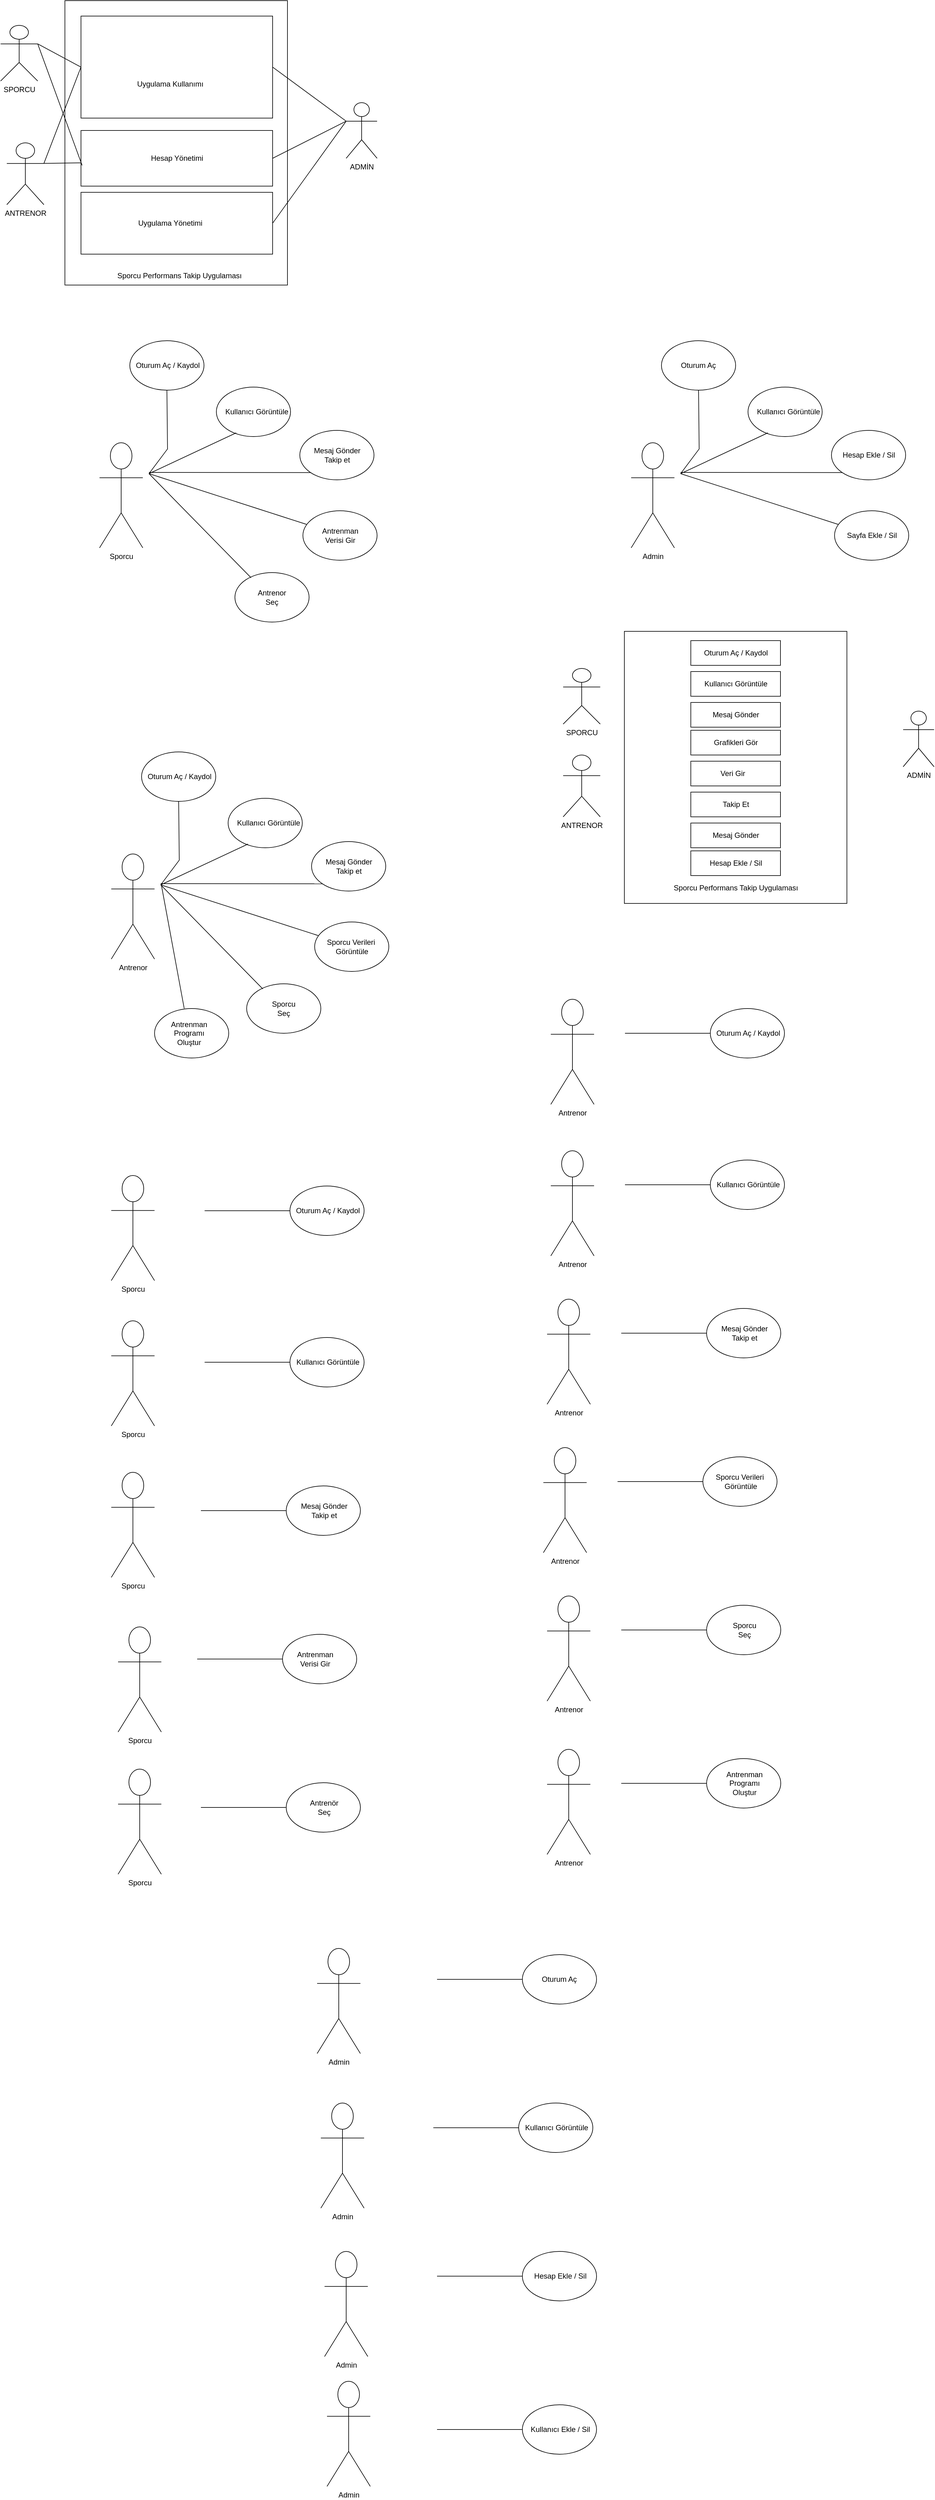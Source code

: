 <mxfile version="24.2.5" type="github">
  <diagram name="Sayfa -1" id="F9p8h_KPN2AIbbvUdC_e">
    <mxGraphModel dx="1050" dy="522" grid="1" gridSize="10" guides="1" tooltips="1" connect="1" arrows="1" fold="1" page="1" pageScale="1" pageWidth="827" pageHeight="1169" math="0" shadow="0">
      <root>
        <mxCell id="0" />
        <mxCell id="1" parent="0" />
        <mxCell id="TQ4YY_q4qZVOCzLpH_U3-81" value="" style="ellipse;whiteSpace=wrap;html=1;" parent="1" vertex="1">
          <mxGeometry x="449" y="935" width="120" height="80" as="geometry" />
        </mxCell>
        <mxCell id="TQ4YY_q4qZVOCzLpH_U3-1" value="SPORCU" style="shape=umlActor;verticalLabelPosition=bottom;verticalAlign=top;html=1;outlineConnect=0;" parent="1" vertex="1">
          <mxGeometry x="70" y="50" width="60" height="90" as="geometry" />
        </mxCell>
        <mxCell id="TQ4YY_q4qZVOCzLpH_U3-2" value="ADMİN" style="shape=umlActor;verticalLabelPosition=bottom;verticalAlign=top;html=1;outlineConnect=0;" parent="1" vertex="1">
          <mxGeometry x="629" y="175" width="50" height="90" as="geometry" />
        </mxCell>
        <mxCell id="TQ4YY_q4qZVOCzLpH_U3-3" value="ANTRENOR" style="shape=umlActor;verticalLabelPosition=bottom;verticalAlign=top;html=1;outlineConnect=0;" parent="1" vertex="1">
          <mxGeometry x="80" y="240" width="60" height="100" as="geometry" />
        </mxCell>
        <mxCell id="TQ4YY_q4qZVOCzLpH_U3-5" value="" style="rounded=0;whiteSpace=wrap;html=1;" parent="1" vertex="1">
          <mxGeometry x="174" y="10" width="360" height="460" as="geometry" />
        </mxCell>
        <mxCell id="TQ4YY_q4qZVOCzLpH_U3-11" value="" style="rounded=0;whiteSpace=wrap;html=1;" parent="1" vertex="1">
          <mxGeometry x="200" y="320" width="310" height="100" as="geometry" />
        </mxCell>
        <mxCell id="TQ4YY_q4qZVOCzLpH_U3-13" value="Sporcu Performans Takip Uygulaması" style="text;html=1;align=center;verticalAlign=middle;resizable=0;points=[];autosize=1;strokeColor=none;fillColor=none;" parent="1" vertex="1">
          <mxGeometry x="249" y="440" width="220" height="30" as="geometry" />
        </mxCell>
        <mxCell id="TQ4YY_q4qZVOCzLpH_U3-15" value="Uygulama Yönetimi" style="text;html=1;align=center;verticalAlign=middle;resizable=0;points=[];autosize=1;strokeColor=none;fillColor=none;" parent="1" vertex="1">
          <mxGeometry x="279" y="355" width="130" height="30" as="geometry" />
        </mxCell>
        <mxCell id="TQ4YY_q4qZVOCzLpH_U3-25" value="" style="rounded=0;whiteSpace=wrap;html=1;" parent="1" vertex="1">
          <mxGeometry x="200" y="220" width="310" height="90" as="geometry" />
        </mxCell>
        <mxCell id="TQ4YY_q4qZVOCzLpH_U3-26" value="" style="rounded=0;whiteSpace=wrap;html=1;" parent="1" vertex="1">
          <mxGeometry x="200" y="35" width="310" height="165" as="geometry" />
        </mxCell>
        <mxCell id="TQ4YY_q4qZVOCzLpH_U3-31" value="Uygulama Kullanımı" style="text;html=1;align=center;verticalAlign=middle;resizable=0;points=[];autosize=1;strokeColor=none;fillColor=none;" parent="1" vertex="1">
          <mxGeometry x="279" y="130" width="130" height="30" as="geometry" />
        </mxCell>
        <mxCell id="TQ4YY_q4qZVOCzLpH_U3-32" value="Hesap Yönetimi" style="text;html=1;align=center;verticalAlign=middle;resizable=0;points=[];autosize=1;strokeColor=none;fillColor=none;" parent="1" vertex="1">
          <mxGeometry x="300" y="250" width="110" height="30" as="geometry" />
        </mxCell>
        <mxCell id="TQ4YY_q4qZVOCzLpH_U3-34" value="SPORCU" style="shape=umlActor;verticalLabelPosition=bottom;verticalAlign=top;html=1;outlineConnect=0;" parent="1" vertex="1">
          <mxGeometry x="980" y="1090" width="60" height="90" as="geometry" />
        </mxCell>
        <mxCell id="TQ4YY_q4qZVOCzLpH_U3-35" value="ADMİN" style="shape=umlActor;verticalLabelPosition=bottom;verticalAlign=top;html=1;outlineConnect=0;" parent="1" vertex="1">
          <mxGeometry x="1530" y="1159" width="50" height="90" as="geometry" />
        </mxCell>
        <mxCell id="TQ4YY_q4qZVOCzLpH_U3-36" value="ANTRENOR" style="shape=umlActor;verticalLabelPosition=bottom;verticalAlign=top;html=1;outlineConnect=0;" parent="1" vertex="1">
          <mxGeometry x="980" y="1230" width="60" height="100" as="geometry" />
        </mxCell>
        <mxCell id="TQ4YY_q4qZVOCzLpH_U3-37" value="" style="rounded=0;whiteSpace=wrap;html=1;" parent="1" vertex="1">
          <mxGeometry x="1079" y="1030" width="360" height="440" as="geometry" />
        </mxCell>
        <mxCell id="TQ4YY_q4qZVOCzLpH_U3-38" value="" style="rounded=0;whiteSpace=wrap;html=1;" parent="1" vertex="1">
          <mxGeometry x="1186.5" y="1045" width="145" height="40" as="geometry" />
        </mxCell>
        <mxCell id="TQ4YY_q4qZVOCzLpH_U3-39" value="" style="rounded=0;whiteSpace=wrap;html=1;" parent="1" vertex="1">
          <mxGeometry x="1186.5" y="1095" width="145" height="40" as="geometry" />
        </mxCell>
        <mxCell id="TQ4YY_q4qZVOCzLpH_U3-40" value="" style="rounded=0;whiteSpace=wrap;html=1;" parent="1" vertex="1">
          <mxGeometry x="1186.5" y="1145" width="145" height="40" as="geometry" />
        </mxCell>
        <mxCell id="TQ4YY_q4qZVOCzLpH_U3-41" value="" style="rounded=0;whiteSpace=wrap;html=1;" parent="1" vertex="1">
          <mxGeometry x="1186.5" y="1385" width="145" height="40" as="geometry" />
        </mxCell>
        <mxCell id="TQ4YY_q4qZVOCzLpH_U3-42" value="Sporcu Performans Takip Uygulaması" style="text;html=1;align=center;verticalAlign=middle;resizable=0;points=[];autosize=1;strokeColor=none;fillColor=none;" parent="1" vertex="1">
          <mxGeometry x="1149" y="1430" width="220" height="30" as="geometry" />
        </mxCell>
        <mxCell id="TQ4YY_q4qZVOCzLpH_U3-43" value="Hesap Ekle / Sil" style="text;html=1;align=center;verticalAlign=middle;resizable=0;points=[];autosize=1;strokeColor=none;fillColor=none;" parent="1" vertex="1">
          <mxGeometry x="1204" y="1390" width="110" height="30" as="geometry" />
        </mxCell>
        <mxCell id="TQ4YY_q4qZVOCzLpH_U3-44" value="Mesaj Gönder" style="text;html=1;align=center;verticalAlign=middle;resizable=0;points=[];autosize=1;strokeColor=none;fillColor=none;" parent="1" vertex="1">
          <mxGeometry x="1209" y="1150" width="100" height="30" as="geometry" />
        </mxCell>
        <mxCell id="TQ4YY_q4qZVOCzLpH_U3-45" value="Kullanıcı Görüntüle" style="text;html=1;align=center;verticalAlign=middle;resizable=0;points=[];autosize=1;strokeColor=none;fillColor=none;" parent="1" vertex="1">
          <mxGeometry x="1194" y="1100" width="130" height="30" as="geometry" />
        </mxCell>
        <mxCell id="TQ4YY_q4qZVOCzLpH_U3-46" value="Oturum Aç / Kaydol" style="text;html=1;align=center;verticalAlign=middle;resizable=0;points=[];autosize=1;strokeColor=none;fillColor=none;" parent="1" vertex="1">
          <mxGeometry x="1194" y="1050" width="130" height="30" as="geometry" />
        </mxCell>
        <mxCell id="TQ4YY_q4qZVOCzLpH_U3-48" value="" style="rounded=0;whiteSpace=wrap;html=1;" parent="1" vertex="1">
          <mxGeometry x="1186.5" y="1340" width="145" height="40" as="geometry" />
        </mxCell>
        <mxCell id="TQ4YY_q4qZVOCzLpH_U3-49" value="" style="rounded=0;whiteSpace=wrap;html=1;" parent="1" vertex="1">
          <mxGeometry x="1186.5" y="1290" width="145" height="40" as="geometry" />
        </mxCell>
        <mxCell id="TQ4YY_q4qZVOCzLpH_U3-50" value="" style="rounded=0;whiteSpace=wrap;html=1;" parent="1" vertex="1">
          <mxGeometry x="1186.5" y="1240" width="145" height="40" as="geometry" />
        </mxCell>
        <mxCell id="TQ4YY_q4qZVOCzLpH_U3-51" value="" style="rounded=0;whiteSpace=wrap;html=1;" parent="1" vertex="1">
          <mxGeometry x="1186.5" y="1190" width="145" height="40" as="geometry" />
        </mxCell>
        <mxCell id="TQ4YY_q4qZVOCzLpH_U3-52" value="Grafikleri Gör" style="text;html=1;align=center;verticalAlign=middle;resizable=0;points=[];autosize=1;strokeColor=none;fillColor=none;" parent="1" vertex="1">
          <mxGeometry x="1214" y="1195" width="90" height="30" as="geometry" />
        </mxCell>
        <mxCell id="TQ4YY_q4qZVOCzLpH_U3-53" value="Veri Gir" style="text;html=1;align=center;verticalAlign=middle;resizable=0;points=[];autosize=1;strokeColor=none;fillColor=none;" parent="1" vertex="1">
          <mxGeometry x="1224" y="1245" width="60" height="30" as="geometry" />
        </mxCell>
        <mxCell id="TQ4YY_q4qZVOCzLpH_U3-54" value="Takip Et" style="text;html=1;align=center;verticalAlign=middle;resizable=0;points=[];autosize=1;strokeColor=none;fillColor=none;" parent="1" vertex="1">
          <mxGeometry x="1224" y="1295" width="70" height="30" as="geometry" />
        </mxCell>
        <mxCell id="TQ4YY_q4qZVOCzLpH_U3-55" value="Mesaj Gönder" style="text;html=1;align=center;verticalAlign=middle;resizable=0;points=[];autosize=1;strokeColor=none;fillColor=none;" parent="1" vertex="1">
          <mxGeometry x="1209" y="1345" width="100" height="30" as="geometry" />
        </mxCell>
        <mxCell id="TQ4YY_q4qZVOCzLpH_U3-58" value="" style="endArrow=none;html=1;rounded=0;exitX=0;exitY=0.333;exitDx=0;exitDy=0;exitPerimeter=0;entryX=1;entryY=0.5;entryDx=0;entryDy=0;" parent="1" source="TQ4YY_q4qZVOCzLpH_U3-2" target="TQ4YY_q4qZVOCzLpH_U3-26" edge="1">
          <mxGeometry width="50" height="50" relative="1" as="geometry">
            <mxPoint x="680" y="270" as="sourcePoint" />
            <mxPoint x="730" y="220" as="targetPoint" />
          </mxGeometry>
        </mxCell>
        <mxCell id="TQ4YY_q4qZVOCzLpH_U3-63" value="" style="endArrow=none;html=1;rounded=0;exitX=0;exitY=0.333;exitDx=0;exitDy=0;exitPerimeter=0;entryX=1;entryY=0.5;entryDx=0;entryDy=0;" parent="1" source="TQ4YY_q4qZVOCzLpH_U3-2" target="TQ4YY_q4qZVOCzLpH_U3-25" edge="1">
          <mxGeometry width="50" height="50" relative="1" as="geometry">
            <mxPoint x="690" y="280" as="sourcePoint" />
            <mxPoint x="740" y="230" as="targetPoint" />
          </mxGeometry>
        </mxCell>
        <mxCell id="TQ4YY_q4qZVOCzLpH_U3-64" value="" style="endArrow=none;html=1;rounded=0;exitX=0;exitY=0.333;exitDx=0;exitDy=0;exitPerimeter=0;entryX=1;entryY=0.5;entryDx=0;entryDy=0;" parent="1" source="TQ4YY_q4qZVOCzLpH_U3-2" target="TQ4YY_q4qZVOCzLpH_U3-11" edge="1">
          <mxGeometry width="50" height="50" relative="1" as="geometry">
            <mxPoint x="700" y="290" as="sourcePoint" />
            <mxPoint x="750" y="240" as="targetPoint" />
          </mxGeometry>
        </mxCell>
        <mxCell id="TQ4YY_q4qZVOCzLpH_U3-65" value="" style="endArrow=none;html=1;rounded=0;exitX=1;exitY=0.333;exitDx=0;exitDy=0;exitPerimeter=0;entryX=0;entryY=0.5;entryDx=0;entryDy=0;" parent="1" source="TQ4YY_q4qZVOCzLpH_U3-1" target="TQ4YY_q4qZVOCzLpH_U3-26" edge="1">
          <mxGeometry width="50" height="50" relative="1" as="geometry">
            <mxPoint x="710" y="300" as="sourcePoint" />
            <mxPoint x="760" y="250" as="targetPoint" />
          </mxGeometry>
        </mxCell>
        <mxCell id="TQ4YY_q4qZVOCzLpH_U3-66" value="" style="endArrow=none;html=1;rounded=0;exitX=1;exitY=0.333;exitDx=0;exitDy=0;exitPerimeter=0;entryX=-0.001;entryY=0.582;entryDx=0;entryDy=0;entryPerimeter=0;" parent="1" source="TQ4YY_q4qZVOCzLpH_U3-3" target="TQ4YY_q4qZVOCzLpH_U3-25" edge="1">
          <mxGeometry width="50" height="50" relative="1" as="geometry">
            <mxPoint x="720" y="310" as="sourcePoint" />
            <mxPoint x="770" y="260" as="targetPoint" />
          </mxGeometry>
        </mxCell>
        <mxCell id="TQ4YY_q4qZVOCzLpH_U3-67" value="" style="endArrow=none;html=1;rounded=0;exitX=1;exitY=0.333;exitDx=0;exitDy=0;exitPerimeter=0;entryX=0;entryY=0.5;entryDx=0;entryDy=0;" parent="1" source="TQ4YY_q4qZVOCzLpH_U3-3" target="TQ4YY_q4qZVOCzLpH_U3-26" edge="1">
          <mxGeometry width="50" height="50" relative="1" as="geometry">
            <mxPoint x="730" y="320" as="sourcePoint" />
            <mxPoint x="780" y="270" as="targetPoint" />
          </mxGeometry>
        </mxCell>
        <mxCell id="TQ4YY_q4qZVOCzLpH_U3-68" value="" style="endArrow=none;html=1;rounded=0;exitX=1;exitY=0.333;exitDx=0;exitDy=0;exitPerimeter=0;entryX=0.006;entryY=0.627;entryDx=0;entryDy=0;entryPerimeter=0;" parent="1" source="TQ4YY_q4qZVOCzLpH_U3-1" target="TQ4YY_q4qZVOCzLpH_U3-25" edge="1">
          <mxGeometry width="50" height="50" relative="1" as="geometry">
            <mxPoint x="740" y="330" as="sourcePoint" />
            <mxPoint x="790" y="280" as="targetPoint" />
          </mxGeometry>
        </mxCell>
        <mxCell id="TQ4YY_q4qZVOCzLpH_U3-71" value="Sporcu" style="shape=umlActor;verticalLabelPosition=bottom;verticalAlign=top;html=1;outlineConnect=0;" parent="1" vertex="1">
          <mxGeometry x="230" y="725" width="70" height="170" as="geometry" />
        </mxCell>
        <mxCell id="TQ4YY_q4qZVOCzLpH_U3-72" value="" style="ellipse;whiteSpace=wrap;html=1;" parent="1" vertex="1">
          <mxGeometry x="419" y="635" width="120" height="80" as="geometry" />
        </mxCell>
        <mxCell id="TQ4YY_q4qZVOCzLpH_U3-73" value="" style="ellipse;whiteSpace=wrap;html=1;" parent="1" vertex="1">
          <mxGeometry x="559" y="835" width="120" height="80" as="geometry" />
        </mxCell>
        <mxCell id="TQ4YY_q4qZVOCzLpH_U3-74" value="" style="ellipse;whiteSpace=wrap;html=1;" parent="1" vertex="1">
          <mxGeometry x="279" y="560" width="120" height="80" as="geometry" />
        </mxCell>
        <mxCell id="TQ4YY_q4qZVOCzLpH_U3-75" value="" style="ellipse;whiteSpace=wrap;html=1;" parent="1" vertex="1">
          <mxGeometry x="554" y="705" width="120" height="80" as="geometry" />
        </mxCell>
        <mxCell id="TQ4YY_q4qZVOCzLpH_U3-85" value="" style="endArrow=none;html=1;rounded=0;entryX=0.5;entryY=1;entryDx=0;entryDy=0;" parent="1" target="TQ4YY_q4qZVOCzLpH_U3-74" edge="1">
          <mxGeometry width="50" height="50" relative="1" as="geometry">
            <mxPoint x="310" y="775" as="sourcePoint" />
            <mxPoint x="360" y="645" as="targetPoint" />
            <Array as="points">
              <mxPoint x="340" y="735" />
            </Array>
          </mxGeometry>
        </mxCell>
        <mxCell id="TQ4YY_q4qZVOCzLpH_U3-86" value="" style="endArrow=none;html=1;rounded=0;entryX=0.268;entryY=0.925;entryDx=0;entryDy=0;entryPerimeter=0;" parent="1" target="TQ4YY_q4qZVOCzLpH_U3-72" edge="1">
          <mxGeometry width="50" height="50" relative="1" as="geometry">
            <mxPoint x="310" y="775" as="sourcePoint" />
            <mxPoint x="500" y="795" as="targetPoint" />
          </mxGeometry>
        </mxCell>
        <mxCell id="TQ4YY_q4qZVOCzLpH_U3-87" value="" style="endArrow=none;html=1;rounded=0;entryX=0;entryY=1;entryDx=0;entryDy=0;" parent="1" target="TQ4YY_q4qZVOCzLpH_U3-75" edge="1">
          <mxGeometry width="50" height="50" relative="1" as="geometry">
            <mxPoint x="310" y="773" as="sourcePoint" />
            <mxPoint x="510" y="805" as="targetPoint" />
          </mxGeometry>
        </mxCell>
        <mxCell id="TQ4YY_q4qZVOCzLpH_U3-88" value="" style="endArrow=none;html=1;rounded=0;entryX=0.048;entryY=0.275;entryDx=0;entryDy=0;entryPerimeter=0;" parent="1" target="TQ4YY_q4qZVOCzLpH_U3-73" edge="1">
          <mxGeometry width="50" height="50" relative="1" as="geometry">
            <mxPoint x="310" y="775" as="sourcePoint" />
            <mxPoint x="520" y="815" as="targetPoint" />
          </mxGeometry>
        </mxCell>
        <mxCell id="TQ4YY_q4qZVOCzLpH_U3-89" value="" style="endArrow=none;html=1;rounded=0;entryX=0.218;entryY=0.105;entryDx=0;entryDy=0;entryPerimeter=0;" parent="1" target="TQ4YY_q4qZVOCzLpH_U3-81" edge="1">
          <mxGeometry width="50" height="50" relative="1" as="geometry">
            <mxPoint x="310" y="775" as="sourcePoint" />
            <mxPoint x="530" y="825" as="targetPoint" />
          </mxGeometry>
        </mxCell>
        <mxCell id="TQ4YY_q4qZVOCzLpH_U3-90" value="Oturum Aç / Kaydol" style="text;html=1;align=center;verticalAlign=middle;resizable=0;points=[];autosize=1;strokeColor=none;fillColor=none;" parent="1" vertex="1">
          <mxGeometry x="275" y="585" width="130" height="30" as="geometry" />
        </mxCell>
        <mxCell id="TQ4YY_q4qZVOCzLpH_U3-91" value="Kullanıcı Görüntüle" style="text;html=1;align=center;verticalAlign=middle;resizable=0;points=[];autosize=1;strokeColor=none;fillColor=none;" parent="1" vertex="1">
          <mxGeometry x="419" y="660" width="130" height="30" as="geometry" />
        </mxCell>
        <mxCell id="TQ4YY_q4qZVOCzLpH_U3-92" value="Mesaj Gönder&lt;div&gt;Takip et&lt;/div&gt;" style="text;html=1;align=center;verticalAlign=middle;resizable=0;points=[];autosize=1;strokeColor=none;fillColor=none;" parent="1" vertex="1">
          <mxGeometry x="564" y="725" width="100" height="40" as="geometry" />
        </mxCell>
        <mxCell id="TQ4YY_q4qZVOCzLpH_U3-93" value="&lt;div data-sider-select-id=&quot;3e3904bb-3e57-48af-86de-5b4dbb891e42&quot;&gt;Antrenman&lt;/div&gt;Verisi Gir" style="text;html=1;align=center;verticalAlign=middle;resizable=0;points=[];autosize=1;strokeColor=none;fillColor=none;" parent="1" vertex="1">
          <mxGeometry x="579" y="855" width="80" height="40" as="geometry" />
        </mxCell>
        <mxCell id="TQ4YY_q4qZVOCzLpH_U3-95" value="Antrenor Seç" style="text;html=1;align=center;verticalAlign=middle;whiteSpace=wrap;rounded=0;" parent="1" vertex="1">
          <mxGeometry x="479" y="960" width="60" height="30" as="geometry" />
        </mxCell>
        <mxCell id="TQ4YY_q4qZVOCzLpH_U3-117" value="" style="ellipse;whiteSpace=wrap;html=1;" parent="1" vertex="1">
          <mxGeometry x="468" y="1600" width="120" height="80" as="geometry" />
        </mxCell>
        <mxCell id="TQ4YY_q4qZVOCzLpH_U3-118" value="Antrenor" style="shape=umlActor;verticalLabelPosition=bottom;verticalAlign=top;html=1;outlineConnect=0;" parent="1" vertex="1">
          <mxGeometry x="249" y="1390" width="70" height="170" as="geometry" />
        </mxCell>
        <mxCell id="TQ4YY_q4qZVOCzLpH_U3-119" value="" style="ellipse;whiteSpace=wrap;html=1;" parent="1" vertex="1">
          <mxGeometry x="438" y="1300" width="120" height="80" as="geometry" />
        </mxCell>
        <mxCell id="TQ4YY_q4qZVOCzLpH_U3-120" value="" style="ellipse;whiteSpace=wrap;html=1;" parent="1" vertex="1">
          <mxGeometry x="578" y="1500" width="120" height="80" as="geometry" />
        </mxCell>
        <mxCell id="TQ4YY_q4qZVOCzLpH_U3-121" value="" style="ellipse;whiteSpace=wrap;html=1;" parent="1" vertex="1">
          <mxGeometry x="298" y="1225" width="120" height="80" as="geometry" />
        </mxCell>
        <mxCell id="TQ4YY_q4qZVOCzLpH_U3-122" value="" style="ellipse;whiteSpace=wrap;html=1;" parent="1" vertex="1">
          <mxGeometry x="573" y="1370" width="120" height="80" as="geometry" />
        </mxCell>
        <mxCell id="TQ4YY_q4qZVOCzLpH_U3-123" value="" style="endArrow=none;html=1;rounded=0;entryX=0.5;entryY=1;entryDx=0;entryDy=0;" parent="1" target="TQ4YY_q4qZVOCzLpH_U3-121" edge="1">
          <mxGeometry width="50" height="50" relative="1" as="geometry">
            <mxPoint x="329" y="1440" as="sourcePoint" />
            <mxPoint x="379" y="1310" as="targetPoint" />
            <Array as="points">
              <mxPoint x="359" y="1400" />
            </Array>
          </mxGeometry>
        </mxCell>
        <mxCell id="TQ4YY_q4qZVOCzLpH_U3-124" value="" style="endArrow=none;html=1;rounded=0;entryX=0.268;entryY=0.925;entryDx=0;entryDy=0;entryPerimeter=0;" parent="1" target="TQ4YY_q4qZVOCzLpH_U3-119" edge="1">
          <mxGeometry width="50" height="50" relative="1" as="geometry">
            <mxPoint x="329" y="1440" as="sourcePoint" />
            <mxPoint x="519" y="1460" as="targetPoint" />
          </mxGeometry>
        </mxCell>
        <mxCell id="TQ4YY_q4qZVOCzLpH_U3-125" value="" style="endArrow=none;html=1;rounded=0;entryX=0;entryY=1;entryDx=0;entryDy=0;" parent="1" target="TQ4YY_q4qZVOCzLpH_U3-122" edge="1">
          <mxGeometry width="50" height="50" relative="1" as="geometry">
            <mxPoint x="329" y="1438" as="sourcePoint" />
            <mxPoint x="529" y="1470" as="targetPoint" />
          </mxGeometry>
        </mxCell>
        <mxCell id="TQ4YY_q4qZVOCzLpH_U3-126" value="" style="endArrow=none;html=1;rounded=0;entryX=0.048;entryY=0.275;entryDx=0;entryDy=0;entryPerimeter=0;" parent="1" target="TQ4YY_q4qZVOCzLpH_U3-120" edge="1">
          <mxGeometry width="50" height="50" relative="1" as="geometry">
            <mxPoint x="329" y="1440" as="sourcePoint" />
            <mxPoint x="539" y="1480" as="targetPoint" />
          </mxGeometry>
        </mxCell>
        <mxCell id="TQ4YY_q4qZVOCzLpH_U3-127" value="" style="endArrow=none;html=1;rounded=0;entryX=0.218;entryY=0.105;entryDx=0;entryDy=0;entryPerimeter=0;" parent="1" target="TQ4YY_q4qZVOCzLpH_U3-117" edge="1">
          <mxGeometry width="50" height="50" relative="1" as="geometry">
            <mxPoint x="329" y="1440" as="sourcePoint" />
            <mxPoint x="549" y="1490" as="targetPoint" />
          </mxGeometry>
        </mxCell>
        <mxCell id="TQ4YY_q4qZVOCzLpH_U3-128" value="Oturum Aç / Kaydol" style="text;html=1;align=center;verticalAlign=middle;resizable=0;points=[];autosize=1;strokeColor=none;fillColor=none;" parent="1" vertex="1">
          <mxGeometry x="294" y="1250" width="130" height="30" as="geometry" />
        </mxCell>
        <mxCell id="TQ4YY_q4qZVOCzLpH_U3-129" value="Kullanıcı Görüntüle" style="text;html=1;align=center;verticalAlign=middle;resizable=0;points=[];autosize=1;strokeColor=none;fillColor=none;" parent="1" vertex="1">
          <mxGeometry x="438" y="1325" width="130" height="30" as="geometry" />
        </mxCell>
        <mxCell id="TQ4YY_q4qZVOCzLpH_U3-130" value="Mesaj Gönder&lt;div&gt;Takip et&lt;/div&gt;" style="text;html=1;align=center;verticalAlign=middle;resizable=0;points=[];autosize=1;strokeColor=none;fillColor=none;" parent="1" vertex="1">
          <mxGeometry x="583" y="1390" width="100" height="40" as="geometry" />
        </mxCell>
        <mxCell id="TQ4YY_q4qZVOCzLpH_U3-131" value="Sporcu Verileri&amp;nbsp;&lt;div&gt;Görüntüle&lt;div data-sider-select-id=&quot;bcd7e068-5583-4f03-8525-5e24136dc2b0&quot;&gt;&lt;/div&gt;&lt;/div&gt;" style="text;html=1;align=center;verticalAlign=middle;resizable=0;points=[];autosize=1;strokeColor=none;fillColor=none;" parent="1" vertex="1">
          <mxGeometry x="588" y="1520" width="100" height="40" as="geometry" />
        </mxCell>
        <mxCell id="TQ4YY_q4qZVOCzLpH_U3-132" value="Sporcu Seç" style="text;html=1;align=center;verticalAlign=middle;whiteSpace=wrap;rounded=0;" parent="1" vertex="1">
          <mxGeometry x="498" y="1625" width="60" height="30" as="geometry" />
        </mxCell>
        <mxCell id="TQ4YY_q4qZVOCzLpH_U3-134" value="Admin" style="shape=umlActor;verticalLabelPosition=bottom;verticalAlign=top;html=1;outlineConnect=0;" parent="1" vertex="1">
          <mxGeometry x="1090" y="725" width="70" height="170" as="geometry" />
        </mxCell>
        <mxCell id="TQ4YY_q4qZVOCzLpH_U3-135" value="" style="ellipse;whiteSpace=wrap;html=1;" parent="1" vertex="1">
          <mxGeometry x="1279" y="635" width="120" height="80" as="geometry" />
        </mxCell>
        <mxCell id="TQ4YY_q4qZVOCzLpH_U3-136" value="" style="ellipse;whiteSpace=wrap;html=1;" parent="1" vertex="1">
          <mxGeometry x="1419" y="835" width="120" height="80" as="geometry" />
        </mxCell>
        <mxCell id="TQ4YY_q4qZVOCzLpH_U3-137" value="" style="ellipse;whiteSpace=wrap;html=1;" parent="1" vertex="1">
          <mxGeometry x="1139" y="560" width="120" height="80" as="geometry" />
        </mxCell>
        <mxCell id="TQ4YY_q4qZVOCzLpH_U3-138" value="" style="ellipse;whiteSpace=wrap;html=1;" parent="1" vertex="1">
          <mxGeometry x="1414" y="705" width="120" height="80" as="geometry" />
        </mxCell>
        <mxCell id="TQ4YY_q4qZVOCzLpH_U3-139" value="" style="endArrow=none;html=1;rounded=0;entryX=0.5;entryY=1;entryDx=0;entryDy=0;" parent="1" target="TQ4YY_q4qZVOCzLpH_U3-137" edge="1">
          <mxGeometry width="50" height="50" relative="1" as="geometry">
            <mxPoint x="1170" y="775" as="sourcePoint" />
            <mxPoint x="1220" y="645" as="targetPoint" />
            <Array as="points">
              <mxPoint x="1200" y="735" />
            </Array>
          </mxGeometry>
        </mxCell>
        <mxCell id="TQ4YY_q4qZVOCzLpH_U3-140" value="" style="endArrow=none;html=1;rounded=0;entryX=0.268;entryY=0.925;entryDx=0;entryDy=0;entryPerimeter=0;" parent="1" target="TQ4YY_q4qZVOCzLpH_U3-135" edge="1">
          <mxGeometry width="50" height="50" relative="1" as="geometry">
            <mxPoint x="1170" y="775" as="sourcePoint" />
            <mxPoint x="1360" y="795" as="targetPoint" />
          </mxGeometry>
        </mxCell>
        <mxCell id="TQ4YY_q4qZVOCzLpH_U3-141" value="" style="endArrow=none;html=1;rounded=0;entryX=0;entryY=1;entryDx=0;entryDy=0;" parent="1" target="TQ4YY_q4qZVOCzLpH_U3-138" edge="1">
          <mxGeometry width="50" height="50" relative="1" as="geometry">
            <mxPoint x="1170" y="773" as="sourcePoint" />
            <mxPoint x="1370" y="805" as="targetPoint" />
          </mxGeometry>
        </mxCell>
        <mxCell id="TQ4YY_q4qZVOCzLpH_U3-142" value="" style="endArrow=none;html=1;rounded=0;entryX=0.048;entryY=0.275;entryDx=0;entryDy=0;entryPerimeter=0;" parent="1" target="TQ4YY_q4qZVOCzLpH_U3-136" edge="1">
          <mxGeometry width="50" height="50" relative="1" as="geometry">
            <mxPoint x="1170" y="775" as="sourcePoint" />
            <mxPoint x="1380" y="815" as="targetPoint" />
          </mxGeometry>
        </mxCell>
        <mxCell id="TQ4YY_q4qZVOCzLpH_U3-144" value="Oturum Aç&amp;nbsp;" style="text;html=1;align=center;verticalAlign=middle;resizable=0;points=[];autosize=1;strokeColor=none;fillColor=none;" parent="1" vertex="1">
          <mxGeometry x="1160" y="585" width="80" height="30" as="geometry" />
        </mxCell>
        <mxCell id="TQ4YY_q4qZVOCzLpH_U3-145" value="Kullanıcı Görüntüle" style="text;html=1;align=center;verticalAlign=middle;resizable=0;points=[];autosize=1;strokeColor=none;fillColor=none;" parent="1" vertex="1">
          <mxGeometry x="1279" y="660" width="130" height="30" as="geometry" />
        </mxCell>
        <mxCell id="TQ4YY_q4qZVOCzLpH_U3-146" value="Hesap Ekle / Sil" style="text;html=1;align=center;verticalAlign=middle;resizable=0;points=[];autosize=1;strokeColor=none;fillColor=none;" parent="1" vertex="1">
          <mxGeometry x="1419" y="730" width="110" height="30" as="geometry" />
        </mxCell>
        <mxCell id="TQ4YY_q4qZVOCzLpH_U3-149" value="" style="ellipse;whiteSpace=wrap;html=1;" parent="1" vertex="1">
          <mxGeometry x="319" y="1640" width="120" height="80" as="geometry" />
        </mxCell>
        <mxCell id="TQ4YY_q4qZVOCzLpH_U3-150" value="" style="endArrow=none;html=1;rounded=0;exitX=0.4;exitY=-0.001;exitDx=0;exitDy=0;exitPerimeter=0;" parent="1" source="TQ4YY_q4qZVOCzLpH_U3-149" edge="1">
          <mxGeometry width="50" height="50" relative="1" as="geometry">
            <mxPoint x="420" y="1480" as="sourcePoint" />
            <mxPoint x="330" y="1440" as="targetPoint" />
          </mxGeometry>
        </mxCell>
        <mxCell id="TQ4YY_q4qZVOCzLpH_U3-153" value="Antrenman Programı Oluştur" style="text;html=1;align=center;verticalAlign=middle;whiteSpace=wrap;rounded=0;" parent="1" vertex="1">
          <mxGeometry x="345" y="1665" width="60" height="30" as="geometry" />
        </mxCell>
        <mxCell id="TQ4YY_q4qZVOCzLpH_U3-156" value="Sayfa Ekle / Sil" style="text;html=1;align=center;verticalAlign=middle;resizable=0;points=[];autosize=1;strokeColor=none;fillColor=none;" parent="1" vertex="1">
          <mxGeometry x="1429" y="860" width="100" height="30" as="geometry" />
        </mxCell>
        <mxCell id="uS2kP-R8Upkv7Lsalodd-1" value="Antrenor" style="shape=umlActor;verticalLabelPosition=bottom;verticalAlign=top;html=1;outlineConnect=0;" parent="1" vertex="1">
          <mxGeometry x="960" y="1625" width="70" height="170" as="geometry" />
        </mxCell>
        <mxCell id="uS2kP-R8Upkv7Lsalodd-2" value="" style="endArrow=none;html=1;rounded=0;" parent="1" edge="1">
          <mxGeometry width="50" height="50" relative="1" as="geometry">
            <mxPoint x="1080" y="1680" as="sourcePoint" />
            <mxPoint x="1230" y="1680" as="targetPoint" />
          </mxGeometry>
        </mxCell>
        <mxCell id="uS2kP-R8Upkv7Lsalodd-3" value="" style="ellipse;whiteSpace=wrap;html=1;" parent="1" vertex="1">
          <mxGeometry x="1218" y="1640" width="120" height="80" as="geometry" />
        </mxCell>
        <mxCell id="uS2kP-R8Upkv7Lsalodd-4" value="Oturum Aç / Kaydol" style="text;html=1;align=center;verticalAlign=middle;resizable=0;points=[];autosize=1;strokeColor=none;fillColor=none;" parent="1" vertex="1">
          <mxGeometry x="1214" y="1665" width="130" height="30" as="geometry" />
        </mxCell>
        <mxCell id="uS2kP-R8Upkv7Lsalodd-5" value="Antrenor" style="shape=umlActor;verticalLabelPosition=bottom;verticalAlign=top;html=1;outlineConnect=0;" parent="1" vertex="1">
          <mxGeometry x="960" y="1870" width="70" height="170" as="geometry" />
        </mxCell>
        <mxCell id="uS2kP-R8Upkv7Lsalodd-6" value="" style="endArrow=none;html=1;rounded=0;" parent="1" edge="1">
          <mxGeometry width="50" height="50" relative="1" as="geometry">
            <mxPoint x="1080" y="1925" as="sourcePoint" />
            <mxPoint x="1230" y="1925" as="targetPoint" />
          </mxGeometry>
        </mxCell>
        <mxCell id="uS2kP-R8Upkv7Lsalodd-7" value="" style="ellipse;whiteSpace=wrap;html=1;" parent="1" vertex="1">
          <mxGeometry x="1218" y="1885" width="120" height="80" as="geometry" />
        </mxCell>
        <mxCell id="uS2kP-R8Upkv7Lsalodd-8" value="Kullanıcı Görüntüle" style="text;html=1;align=center;verticalAlign=middle;resizable=0;points=[];autosize=1;strokeColor=none;fillColor=none;" parent="1" vertex="1">
          <mxGeometry x="1214" y="1910" width="130" height="30" as="geometry" />
        </mxCell>
        <mxCell id="uS2kP-R8Upkv7Lsalodd-25" value="Antrenor" style="shape=umlActor;verticalLabelPosition=bottom;verticalAlign=top;html=1;outlineConnect=0;" parent="1" vertex="1">
          <mxGeometry x="954" y="2110" width="70" height="170" as="geometry" />
        </mxCell>
        <mxCell id="uS2kP-R8Upkv7Lsalodd-26" value="" style="endArrow=none;html=1;rounded=0;" parent="1" edge="1">
          <mxGeometry width="50" height="50" relative="1" as="geometry">
            <mxPoint x="1074" y="2165" as="sourcePoint" />
            <mxPoint x="1224" y="2165" as="targetPoint" />
          </mxGeometry>
        </mxCell>
        <mxCell id="uS2kP-R8Upkv7Lsalodd-27" value="" style="ellipse;whiteSpace=wrap;html=1;" parent="1" vertex="1">
          <mxGeometry x="1212" y="2125" width="120" height="80" as="geometry" />
        </mxCell>
        <mxCell id="uS2kP-R8Upkv7Lsalodd-28" value="Mesaj Gönder&lt;div&gt;Takip et&lt;/div&gt;" style="text;html=1;align=center;verticalAlign=middle;resizable=0;points=[];autosize=1;strokeColor=none;fillColor=none;" parent="1" vertex="1">
          <mxGeometry x="1223" y="2145" width="100" height="40" as="geometry" />
        </mxCell>
        <mxCell id="uS2kP-R8Upkv7Lsalodd-29" value="Antrenor" style="shape=umlActor;verticalLabelPosition=bottom;verticalAlign=top;html=1;outlineConnect=0;" parent="1" vertex="1">
          <mxGeometry x="948" y="2350" width="70" height="170" as="geometry" />
        </mxCell>
        <mxCell id="uS2kP-R8Upkv7Lsalodd-30" value="" style="endArrow=none;html=1;rounded=0;" parent="1" edge="1">
          <mxGeometry width="50" height="50" relative="1" as="geometry">
            <mxPoint x="1068" y="2405" as="sourcePoint" />
            <mxPoint x="1218" y="2405" as="targetPoint" />
          </mxGeometry>
        </mxCell>
        <mxCell id="uS2kP-R8Upkv7Lsalodd-31" value="" style="ellipse;whiteSpace=wrap;html=1;" parent="1" vertex="1">
          <mxGeometry x="1206" y="2365" width="120" height="80" as="geometry" />
        </mxCell>
        <mxCell id="uS2kP-R8Upkv7Lsalodd-32" value="Sporcu Verileri&amp;nbsp;&lt;div&gt;Görüntüle&lt;/div&gt;" style="text;html=1;align=center;verticalAlign=middle;resizable=0;points=[];autosize=1;strokeColor=none;fillColor=none;" parent="1" vertex="1">
          <mxGeometry x="1217" y="2385" width="100" height="40" as="geometry" />
        </mxCell>
        <mxCell id="uS2kP-R8Upkv7Lsalodd-33" value="Antrenor" style="shape=umlActor;verticalLabelPosition=bottom;verticalAlign=top;html=1;outlineConnect=0;" parent="1" vertex="1">
          <mxGeometry x="954" y="2590" width="70" height="170" as="geometry" />
        </mxCell>
        <mxCell id="uS2kP-R8Upkv7Lsalodd-34" value="" style="endArrow=none;html=1;rounded=0;" parent="1" edge="1">
          <mxGeometry width="50" height="50" relative="1" as="geometry">
            <mxPoint x="1074" y="2645" as="sourcePoint" />
            <mxPoint x="1224" y="2645" as="targetPoint" />
          </mxGeometry>
        </mxCell>
        <mxCell id="uS2kP-R8Upkv7Lsalodd-35" value="" style="ellipse;whiteSpace=wrap;html=1;" parent="1" vertex="1">
          <mxGeometry x="1212" y="2605" width="120" height="80" as="geometry" />
        </mxCell>
        <mxCell id="uS2kP-R8Upkv7Lsalodd-36" value="&lt;span style=&quot;text-wrap: wrap;&quot;&gt;Sporcu Seç&lt;/span&gt;" style="text;html=1;align=center;verticalAlign=middle;resizable=0;points=[];autosize=1;strokeColor=none;fillColor=none;" parent="1" vertex="1">
          <mxGeometry x="1228" y="2630" width="90" height="30" as="geometry" />
        </mxCell>
        <mxCell id="uS2kP-R8Upkv7Lsalodd-37" value="Antrenor" style="shape=umlActor;verticalLabelPosition=bottom;verticalAlign=top;html=1;outlineConnect=0;" parent="1" vertex="1">
          <mxGeometry x="954" y="2838" width="70" height="170" as="geometry" />
        </mxCell>
        <mxCell id="uS2kP-R8Upkv7Lsalodd-38" value="" style="endArrow=none;html=1;rounded=0;" parent="1" edge="1">
          <mxGeometry width="50" height="50" relative="1" as="geometry">
            <mxPoint x="1074" y="2893" as="sourcePoint" />
            <mxPoint x="1224" y="2893" as="targetPoint" />
          </mxGeometry>
        </mxCell>
        <mxCell id="uS2kP-R8Upkv7Lsalodd-39" value="" style="ellipse;whiteSpace=wrap;html=1;" parent="1" vertex="1">
          <mxGeometry x="1212" y="2853" width="120" height="80" as="geometry" />
        </mxCell>
        <mxCell id="uS2kP-R8Upkv7Lsalodd-40" value="&lt;span style=&quot;text-wrap: wrap;&quot;&gt;Antrenman Programı Oluştur&lt;/span&gt;" style="text;html=1;align=center;verticalAlign=middle;resizable=0;points=[];autosize=1;strokeColor=none;fillColor=none;" parent="1" vertex="1">
          <mxGeometry x="1183" y="2878" width="180" height="30" as="geometry" />
        </mxCell>
        <mxCell id="uS2kP-R8Upkv7Lsalodd-43" value="Sporcu" style="shape=umlActor;verticalLabelPosition=bottom;verticalAlign=top;html=1;outlineConnect=0;" parent="1" vertex="1">
          <mxGeometry x="260" y="2640" width="70" height="170" as="geometry" />
        </mxCell>
        <mxCell id="uS2kP-R8Upkv7Lsalodd-44" value="Sporcu" style="shape=umlActor;verticalLabelPosition=bottom;verticalAlign=top;html=1;outlineConnect=0;" parent="1" vertex="1">
          <mxGeometry x="249" y="2390" width="70" height="170" as="geometry" />
        </mxCell>
        <mxCell id="uS2kP-R8Upkv7Lsalodd-45" value="Sporcu" style="shape=umlActor;verticalLabelPosition=bottom;verticalAlign=top;html=1;outlineConnect=0;" parent="1" vertex="1">
          <mxGeometry x="249" y="2145" width="70" height="170" as="geometry" />
        </mxCell>
        <mxCell id="uS2kP-R8Upkv7Lsalodd-46" value="Sporcu" style="shape=umlActor;verticalLabelPosition=bottom;verticalAlign=top;html=1;outlineConnect=0;" parent="1" vertex="1">
          <mxGeometry x="249" y="1910" width="70" height="170" as="geometry" />
        </mxCell>
        <mxCell id="uS2kP-R8Upkv7Lsalodd-49" value="Admin" style="shape=umlActor;verticalLabelPosition=bottom;verticalAlign=top;html=1;outlineConnect=0;" parent="1" vertex="1">
          <mxGeometry x="582" y="3160" width="70" height="170" as="geometry" />
        </mxCell>
        <mxCell id="uS2kP-R8Upkv7Lsalodd-52" value="" style="endArrow=none;html=1;rounded=0;" parent="1" edge="1">
          <mxGeometry width="50" height="50" relative="1" as="geometry">
            <mxPoint x="400" y="1967" as="sourcePoint" />
            <mxPoint x="550" y="1967" as="targetPoint" />
          </mxGeometry>
        </mxCell>
        <mxCell id="uS2kP-R8Upkv7Lsalodd-53" value="" style="ellipse;whiteSpace=wrap;html=1;" parent="1" vertex="1">
          <mxGeometry x="538" y="1927" width="120" height="80" as="geometry" />
        </mxCell>
        <mxCell id="uS2kP-R8Upkv7Lsalodd-54" value="Oturum Aç / Kaydol" style="text;html=1;align=center;verticalAlign=middle;resizable=0;points=[];autosize=1;strokeColor=none;fillColor=none;" parent="1" vertex="1">
          <mxGeometry x="534" y="1952" width="130" height="30" as="geometry" />
        </mxCell>
        <mxCell id="uS2kP-R8Upkv7Lsalodd-55" value="" style="endArrow=none;html=1;rounded=0;" parent="1" edge="1">
          <mxGeometry width="50" height="50" relative="1" as="geometry">
            <mxPoint x="400" y="2212" as="sourcePoint" />
            <mxPoint x="550" y="2212" as="targetPoint" />
          </mxGeometry>
        </mxCell>
        <mxCell id="uS2kP-R8Upkv7Lsalodd-56" value="" style="ellipse;whiteSpace=wrap;html=1;" parent="1" vertex="1">
          <mxGeometry x="538" y="2172" width="120" height="80" as="geometry" />
        </mxCell>
        <mxCell id="uS2kP-R8Upkv7Lsalodd-57" value="Kullanıcı Görüntüle" style="text;html=1;align=center;verticalAlign=middle;resizable=0;points=[];autosize=1;strokeColor=none;fillColor=none;" parent="1" vertex="1">
          <mxGeometry x="534" y="2197" width="130" height="30" as="geometry" />
        </mxCell>
        <mxCell id="uS2kP-R8Upkv7Lsalodd-58" value="" style="endArrow=none;html=1;rounded=0;" parent="1" edge="1">
          <mxGeometry width="50" height="50" relative="1" as="geometry">
            <mxPoint x="394" y="2452" as="sourcePoint" />
            <mxPoint x="544" y="2452" as="targetPoint" />
          </mxGeometry>
        </mxCell>
        <mxCell id="uS2kP-R8Upkv7Lsalodd-59" value="" style="ellipse;whiteSpace=wrap;html=1;" parent="1" vertex="1">
          <mxGeometry x="532" y="2412" width="120" height="80" as="geometry" />
        </mxCell>
        <mxCell id="uS2kP-R8Upkv7Lsalodd-60" value="Mesaj Gönder&lt;div&gt;Takip et&lt;/div&gt;" style="text;html=1;align=center;verticalAlign=middle;resizable=0;points=[];autosize=1;strokeColor=none;fillColor=none;" parent="1" vertex="1">
          <mxGeometry x="543" y="2432" width="100" height="40" as="geometry" />
        </mxCell>
        <mxCell id="uS2kP-R8Upkv7Lsalodd-61" value="" style="endArrow=none;html=1;rounded=0;" parent="1" edge="1">
          <mxGeometry width="50" height="50" relative="1" as="geometry">
            <mxPoint x="388" y="2692" as="sourcePoint" />
            <mxPoint x="538" y="2692" as="targetPoint" />
          </mxGeometry>
        </mxCell>
        <mxCell id="uS2kP-R8Upkv7Lsalodd-62" value="" style="ellipse;whiteSpace=wrap;html=1;" parent="1" vertex="1">
          <mxGeometry x="526" y="2652" width="120" height="80" as="geometry" />
        </mxCell>
        <mxCell id="uS2kP-R8Upkv7Lsalodd-64" value="" style="endArrow=none;html=1;rounded=0;" parent="1" edge="1">
          <mxGeometry width="50" height="50" relative="1" as="geometry">
            <mxPoint x="394" y="2932" as="sourcePoint" />
            <mxPoint x="544" y="2932" as="targetPoint" />
          </mxGeometry>
        </mxCell>
        <mxCell id="uS2kP-R8Upkv7Lsalodd-65" value="" style="ellipse;whiteSpace=wrap;html=1;" parent="1" vertex="1">
          <mxGeometry x="532" y="2892" width="120" height="80" as="geometry" />
        </mxCell>
        <mxCell id="uS2kP-R8Upkv7Lsalodd-66" value="&lt;span style=&quot;text-wrap: wrap;&quot;&gt;Antrenör Seç&lt;/span&gt;" style="text;html=1;align=center;verticalAlign=middle;resizable=0;points=[];autosize=1;strokeColor=none;fillColor=none;" parent="1" vertex="1">
          <mxGeometry x="548" y="2917" width="90" height="30" as="geometry" />
        </mxCell>
        <mxCell id="uS2kP-R8Upkv7Lsalodd-72" value="Admin" style="shape=umlActor;verticalLabelPosition=bottom;verticalAlign=top;html=1;outlineConnect=0;" parent="1" vertex="1">
          <mxGeometry x="588" y="3410" width="70" height="170" as="geometry" />
        </mxCell>
        <mxCell id="uS2kP-R8Upkv7Lsalodd-75" value="Admin" style="shape=umlActor;verticalLabelPosition=bottom;verticalAlign=top;html=1;outlineConnect=0;" parent="1" vertex="1">
          <mxGeometry x="594" y="3650" width="70" height="170" as="geometry" />
        </mxCell>
        <mxCell id="uS2kP-R8Upkv7Lsalodd-76" value="Admin" style="shape=umlActor;verticalLabelPosition=bottom;verticalAlign=top;html=1;outlineConnect=0;" parent="1" vertex="1">
          <mxGeometry x="598" y="3860" width="70" height="170" as="geometry" />
        </mxCell>
        <mxCell id="uS2kP-R8Upkv7Lsalodd-88" value="" style="endArrow=none;html=1;rounded=0;" parent="1" edge="1">
          <mxGeometry width="50" height="50" relative="1" as="geometry">
            <mxPoint x="776" y="3210" as="sourcePoint" />
            <mxPoint x="926" y="3210" as="targetPoint" />
          </mxGeometry>
        </mxCell>
        <mxCell id="uS2kP-R8Upkv7Lsalodd-89" value="" style="ellipse;whiteSpace=wrap;html=1;" parent="1" vertex="1">
          <mxGeometry x="914" y="3170" width="120" height="80" as="geometry" />
        </mxCell>
        <mxCell id="uS2kP-R8Upkv7Lsalodd-90" value="Oturum Aç&amp;nbsp;" style="text;html=1;align=center;verticalAlign=middle;resizable=0;points=[];autosize=1;strokeColor=none;fillColor=none;" parent="1" vertex="1">
          <mxGeometry x="935" y="3195" width="80" height="30" as="geometry" />
        </mxCell>
        <mxCell id="uS2kP-R8Upkv7Lsalodd-91" value="" style="endArrow=none;html=1;rounded=0;" parent="1" edge="1">
          <mxGeometry width="50" height="50" relative="1" as="geometry">
            <mxPoint x="770" y="3450" as="sourcePoint" />
            <mxPoint x="920" y="3450" as="targetPoint" />
          </mxGeometry>
        </mxCell>
        <mxCell id="uS2kP-R8Upkv7Lsalodd-92" value="" style="ellipse;whiteSpace=wrap;html=1;" parent="1" vertex="1">
          <mxGeometry x="908" y="3410" width="120" height="80" as="geometry" />
        </mxCell>
        <mxCell id="uS2kP-R8Upkv7Lsalodd-93" value="Kullanıcı Görüntüle" style="text;html=1;align=center;verticalAlign=middle;resizable=0;points=[];autosize=1;strokeColor=none;fillColor=none;" parent="1" vertex="1">
          <mxGeometry x="904" y="3435" width="130" height="30" as="geometry" />
        </mxCell>
        <mxCell id="uS2kP-R8Upkv7Lsalodd-94" value="" style="endArrow=none;html=1;rounded=0;" parent="1" edge="1">
          <mxGeometry width="50" height="50" relative="1" as="geometry">
            <mxPoint x="776" y="3690" as="sourcePoint" />
            <mxPoint x="926" y="3690" as="targetPoint" />
          </mxGeometry>
        </mxCell>
        <mxCell id="uS2kP-R8Upkv7Lsalodd-95" value="" style="ellipse;whiteSpace=wrap;html=1;" parent="1" vertex="1">
          <mxGeometry x="914" y="3650" width="120" height="80" as="geometry" />
        </mxCell>
        <mxCell id="uS2kP-R8Upkv7Lsalodd-96" value="Hesap Ekle / Sil" style="text;html=1;align=center;verticalAlign=middle;resizable=0;points=[];autosize=1;strokeColor=none;fillColor=none;" parent="1" vertex="1">
          <mxGeometry x="920" y="3675" width="110" height="30" as="geometry" />
        </mxCell>
        <mxCell id="uS2kP-R8Upkv7Lsalodd-97" value="" style="endArrow=none;html=1;rounded=0;" parent="1" edge="1">
          <mxGeometry width="50" height="50" relative="1" as="geometry">
            <mxPoint x="776" y="3938" as="sourcePoint" />
            <mxPoint x="926" y="3938" as="targetPoint" />
          </mxGeometry>
        </mxCell>
        <mxCell id="uS2kP-R8Upkv7Lsalodd-98" value="" style="ellipse;whiteSpace=wrap;html=1;" parent="1" vertex="1">
          <mxGeometry x="914" y="3898" width="120" height="80" as="geometry" />
        </mxCell>
        <mxCell id="uS2kP-R8Upkv7Lsalodd-99" value="Kullanıcı Ekle / Sil" style="text;html=1;align=center;verticalAlign=middle;resizable=0;points=[];autosize=1;strokeColor=none;fillColor=none;" parent="1" vertex="1">
          <mxGeometry x="915" y="3923" width="120" height="30" as="geometry" />
        </mxCell>
        <mxCell id="uS2kP-R8Upkv7Lsalodd-103" value="Sporcu" style="shape=umlActor;verticalLabelPosition=bottom;verticalAlign=top;html=1;outlineConnect=0;" parent="1" vertex="1">
          <mxGeometry x="260" y="2870" width="70" height="170" as="geometry" />
        </mxCell>
        <mxCell id="uS2kP-R8Upkv7Lsalodd-104" value="&lt;div style=&quot;text-wrap: nowrap;&quot; data-sider-select-id=&quot;3e3904bb-3e57-48af-86de-5b4dbb891e42&quot;&gt;Antrenman&lt;/div&gt;&lt;span style=&quot;text-wrap: nowrap;&quot;&gt;Verisi Gir&lt;/span&gt;" style="text;html=1;align=center;verticalAlign=middle;whiteSpace=wrap;rounded=0;" parent="1" vertex="1">
          <mxGeometry x="549" y="2677" width="60" height="30" as="geometry" />
        </mxCell>
      </root>
    </mxGraphModel>
  </diagram>
</mxfile>
